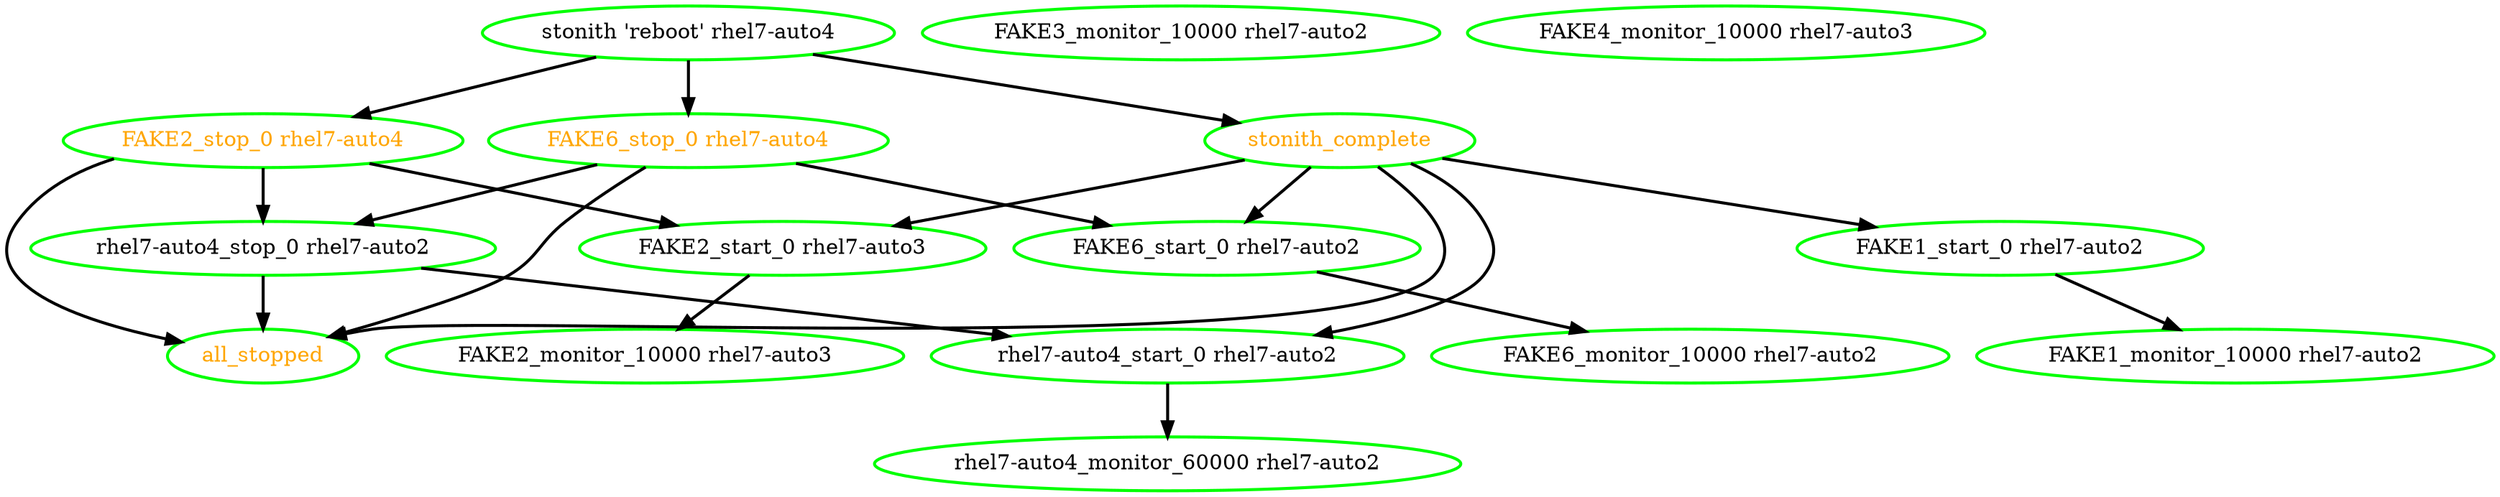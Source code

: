  digraph "g" {
"FAKE1_monitor_10000 rhel7-auto2" [ style=bold color="green" fontcolor="black"]
"FAKE1_start_0 rhel7-auto2" -> "FAKE1_monitor_10000 rhel7-auto2" [ style = bold]
"FAKE1_start_0 rhel7-auto2" [ style=bold color="green" fontcolor="black"]
"FAKE2_monitor_10000 rhel7-auto3" [ style=bold color="green" fontcolor="black"]
"FAKE2_start_0 rhel7-auto3" -> "FAKE2_monitor_10000 rhel7-auto3" [ style = bold]
"FAKE2_start_0 rhel7-auto3" [ style=bold color="green" fontcolor="black"]
"FAKE2_stop_0 rhel7-auto4" -> "FAKE2_start_0 rhel7-auto3" [ style = bold]
"FAKE2_stop_0 rhel7-auto4" -> "all_stopped" [ style = bold]
"FAKE2_stop_0 rhel7-auto4" -> "rhel7-auto4_stop_0 rhel7-auto2" [ style = bold]
"FAKE2_stop_0 rhel7-auto4" [ style=bold color="green" fontcolor="orange"]
"FAKE3_monitor_10000 rhel7-auto2" [ style=bold color="green" fontcolor="black"]
"FAKE4_monitor_10000 rhel7-auto3" [ style=bold color="green" fontcolor="black"]
"FAKE6_monitor_10000 rhel7-auto2" [ style=bold color="green" fontcolor="black"]
"FAKE6_start_0 rhel7-auto2" -> "FAKE6_monitor_10000 rhel7-auto2" [ style = bold]
"FAKE6_start_0 rhel7-auto2" [ style=bold color="green" fontcolor="black"]
"FAKE6_stop_0 rhel7-auto4" -> "FAKE6_start_0 rhel7-auto2" [ style = bold]
"FAKE6_stop_0 rhel7-auto4" -> "all_stopped" [ style = bold]
"FAKE6_stop_0 rhel7-auto4" -> "rhel7-auto4_stop_0 rhel7-auto2" [ style = bold]
"FAKE6_stop_0 rhel7-auto4" [ style=bold color="green" fontcolor="orange"]
"all_stopped" [ style=bold color="green" fontcolor="orange"]
"rhel7-auto4_monitor_60000 rhel7-auto2" [ style=bold color="green" fontcolor="black"]
"rhel7-auto4_start_0 rhel7-auto2" -> "rhel7-auto4_monitor_60000 rhel7-auto2" [ style = bold]
"rhel7-auto4_start_0 rhel7-auto2" [ style=bold color="green" fontcolor="black"]
"rhel7-auto4_stop_0 rhel7-auto2" -> "all_stopped" [ style = bold]
"rhel7-auto4_stop_0 rhel7-auto2" -> "rhel7-auto4_start_0 rhel7-auto2" [ style = bold]
"rhel7-auto4_stop_0 rhel7-auto2" [ style=bold color="green" fontcolor="black"]
"stonith 'reboot' rhel7-auto4" -> "FAKE2_stop_0 rhel7-auto4" [ style = bold]
"stonith 'reboot' rhel7-auto4" -> "FAKE6_stop_0 rhel7-auto4" [ style = bold]
"stonith 'reboot' rhel7-auto4" -> "stonith_complete" [ style = bold]
"stonith 'reboot' rhel7-auto4" [ style=bold color="green" fontcolor="black"]
"stonith_complete" -> "FAKE1_start_0 rhel7-auto2" [ style = bold]
"stonith_complete" -> "FAKE2_start_0 rhel7-auto3" [ style = bold]
"stonith_complete" -> "FAKE6_start_0 rhel7-auto2" [ style = bold]
"stonith_complete" -> "all_stopped" [ style = bold]
"stonith_complete" -> "rhel7-auto4_start_0 rhel7-auto2" [ style = bold]
"stonith_complete" [ style=bold color="green" fontcolor="orange"]
}
